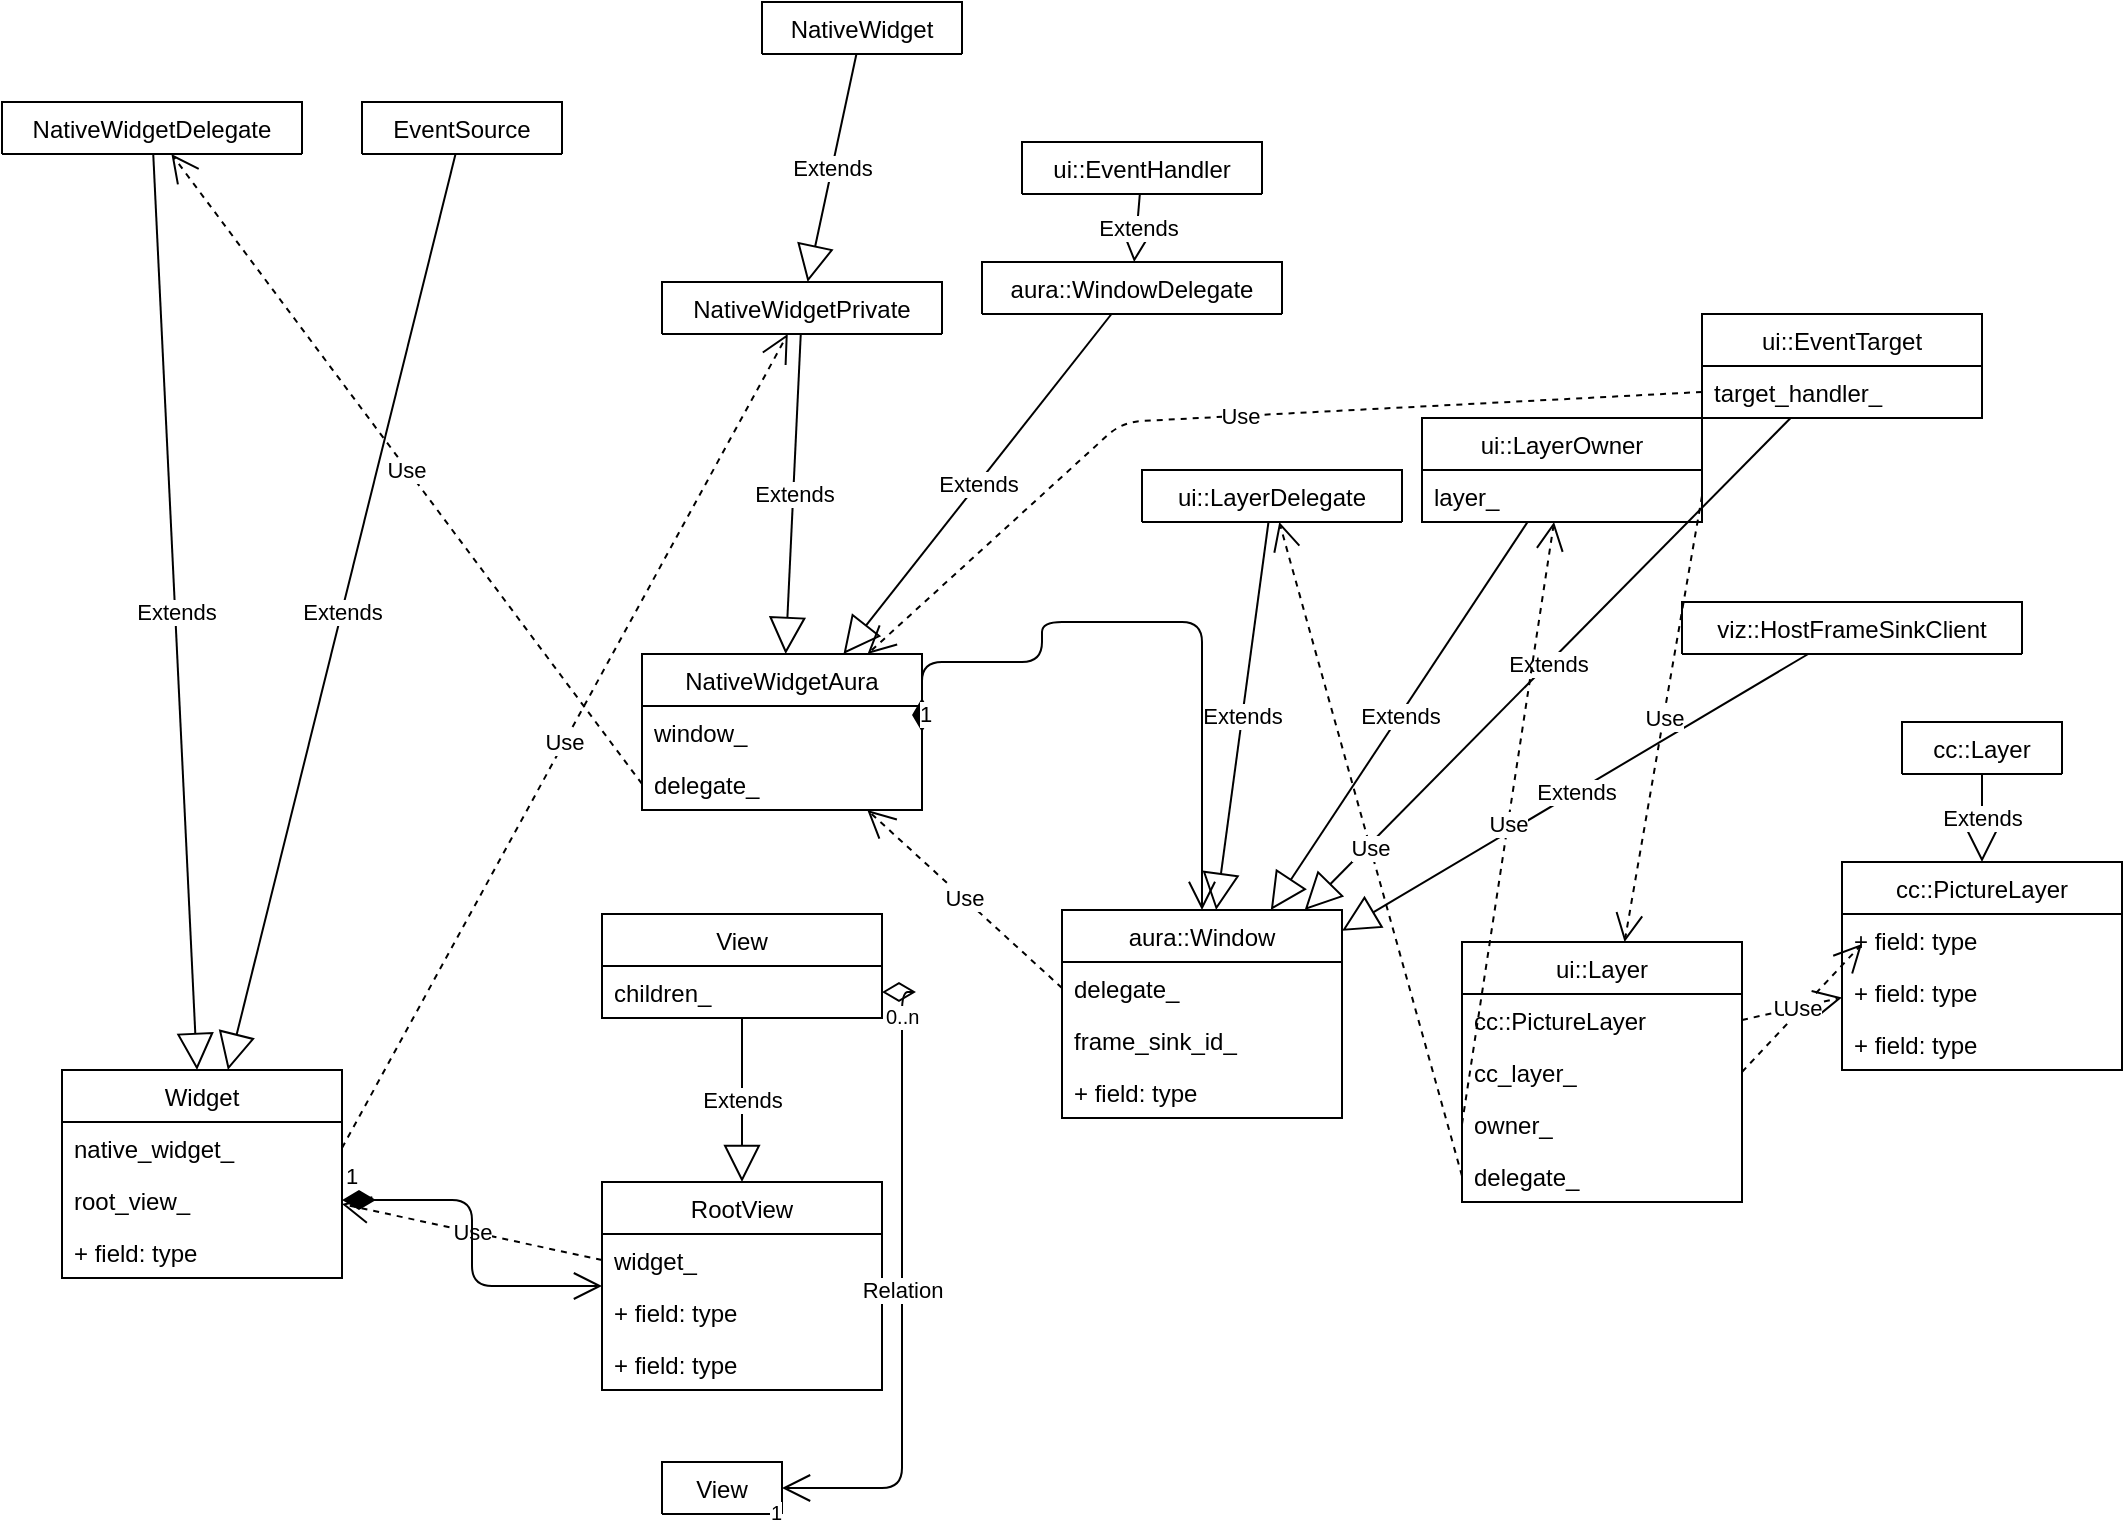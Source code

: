 <mxfile version="12.4.2" type="device" pages="2"><diagram id="ymnN8Yq7O-9rbG2Km31I" name="Page-1"><mxGraphModel dx="1326" dy="936" grid="1" gridSize="10" guides="1" tooltips="1" connect="1" arrows="1" fold="1" page="1" pageScale="1" pageWidth="850" pageHeight="1100" math="0" shadow="0"><root><mxCell id="0"/><mxCell id="1" parent="0"/><object label="Widget" memo="////////////////////////////////////////////////////////////////////////////// Widget class Encapsulates the platform-specific rendering, event receiving and widget management aspects of the UI framework. Owns a RootView and thus a View hierarchy. Can contain child Widgets. Widget is a platform-independent type that communicates with a platform or context specific NativeWidget implementation. A special note on ownership: Depending on the value of the InitParams' ownership field, the Widget either owns or is owned by its NativeWidget: ownership = NATIVE_WIDGET_OWNS_WIDGET (default) The Widget instance is owned by its NativeWidget. When the NativeWidget is destroyed (in response to a native destruction message), it deletes the Widget from its destructor. ownership = WIDGET_OWNS_NATIVE_WIDGET (non-default) The Widget instance owns its NativeWidget. This state implies someone else wants to control the lifetime of this object. When they destroy the Widget it is responsible for destroying the NativeWidget (from its destructor). This is often used to place a Widget in a std::unique_ptr&lt;&gt; or on the stack in a test." id="njMOn9VJ8K-O8aOV15MC-1"><mxCell style="swimlane;fontStyle=0;childLayout=stackLayout;horizontal=1;startSize=26;fillColor=none;horizontalStack=0;resizeParent=1;resizeParentMax=0;resizeLast=0;collapsible=1;marginBottom=0;" vertex="1" parent="1"><mxGeometry x="50" y="554" width="140" height="104" as="geometry"/></mxCell></object><mxCell id="njMOn9VJ8K-O8aOV15MC-2" value="native_widget_" style="text;strokeColor=none;fillColor=none;align=left;verticalAlign=top;spacingLeft=4;spacingRight=4;overflow=hidden;rotatable=0;points=[[0,0.5],[1,0.5]];portConstraint=eastwest;" vertex="1" parent="njMOn9VJ8K-O8aOV15MC-1"><mxGeometry y="26" width="140" height="26" as="geometry"/></mxCell><object label="root_view_" memo="The root of the View hierarchy attached to this window. WARNING: see warning in tooltip_manager_ for ordering dependencies with this and tooltip_manager_." id="njMOn9VJ8K-O8aOV15MC-3"><mxCell style="text;strokeColor=none;fillColor=none;align=left;verticalAlign=top;spacingLeft=4;spacingRight=4;overflow=hidden;rotatable=0;points=[[0,0.5],[1,0.5]];portConstraint=eastwest;" vertex="1" parent="njMOn9VJ8K-O8aOV15MC-1"><mxGeometry y="52" width="140" height="26" as="geometry"/></mxCell></object><mxCell id="njMOn9VJ8K-O8aOV15MC-4" value="+ field: type" style="text;strokeColor=none;fillColor=none;align=left;verticalAlign=top;spacingLeft=4;spacingRight=4;overflow=hidden;rotatable=0;points=[[0,0.5],[1,0.5]];portConstraint=eastwest;" vertex="1" parent="njMOn9VJ8K-O8aOV15MC-1"><mxGeometry y="78" width="140" height="26" as="geometry"/></mxCell><mxCell id="njMOn9VJ8K-O8aOV15MC-5" value="NativeWidgetDelegate" style="swimlane;fontStyle=0;childLayout=stackLayout;horizontal=1;startSize=26;fillColor=none;horizontalStack=0;resizeParent=1;resizeParentMax=0;resizeLast=0;collapsible=1;marginBottom=0;" vertex="1" collapsed="1" parent="1"><mxGeometry x="20" y="70" width="150" height="26" as="geometry"><mxRectangle x="60" y="390" width="140" height="104" as="alternateBounds"/></mxGeometry></mxCell><mxCell id="njMOn9VJ8K-O8aOV15MC-6" value="+ field: type" style="text;strokeColor=none;fillColor=none;align=left;verticalAlign=top;spacingLeft=4;spacingRight=4;overflow=hidden;rotatable=0;points=[[0,0.5],[1,0.5]];portConstraint=eastwest;" vertex="1" parent="njMOn9VJ8K-O8aOV15MC-5"><mxGeometry y="26" width="150" height="26" as="geometry"/></mxCell><mxCell id="njMOn9VJ8K-O8aOV15MC-7" value="+ field: type" style="text;strokeColor=none;fillColor=none;align=left;verticalAlign=top;spacingLeft=4;spacingRight=4;overflow=hidden;rotatable=0;points=[[0,0.5],[1,0.5]];portConstraint=eastwest;" vertex="1" parent="njMOn9VJ8K-O8aOV15MC-5"><mxGeometry y="52" width="150" height="26" as="geometry"/></mxCell><mxCell id="njMOn9VJ8K-O8aOV15MC-8" value="+ field: type" style="text;strokeColor=none;fillColor=none;align=left;verticalAlign=top;spacingLeft=4;spacingRight=4;overflow=hidden;rotatable=0;points=[[0,0.5],[1,0.5]];portConstraint=eastwest;" vertex="1" parent="njMOn9VJ8K-O8aOV15MC-5"><mxGeometry y="78" width="150" height="26" as="geometry"/></mxCell><mxCell id="njMOn9VJ8K-O8aOV15MC-9" value="Extends" style="endArrow=block;endSize=16;endFill=0;html=1;" edge="1" parent="1" source="njMOn9VJ8K-O8aOV15MC-5" target="njMOn9VJ8K-O8aOV15MC-1"><mxGeometry width="160" relative="1" as="geometry"><mxPoint x="20" y="390" as="sourcePoint"/><mxPoint x="180" y="390" as="targetPoint"/></mxGeometry></mxCell><mxCell id="njMOn9VJ8K-O8aOV15MC-10" value="EventSource" style="swimlane;fontStyle=0;childLayout=stackLayout;horizontal=1;startSize=26;fillColor=none;horizontalStack=0;resizeParent=1;resizeParentMax=0;resizeLast=0;collapsible=1;marginBottom=0;" vertex="1" collapsed="1" parent="1"><mxGeometry x="200" y="70" width="100" height="26" as="geometry"><mxRectangle x="20" y="390" width="140" height="104" as="alternateBounds"/></mxGeometry></mxCell><mxCell id="njMOn9VJ8K-O8aOV15MC-11" value="+ field: type" style="text;strokeColor=none;fillColor=none;align=left;verticalAlign=top;spacingLeft=4;spacingRight=4;overflow=hidden;rotatable=0;points=[[0,0.5],[1,0.5]];portConstraint=eastwest;" vertex="1" parent="njMOn9VJ8K-O8aOV15MC-10"><mxGeometry y="26" width="100" height="26" as="geometry"/></mxCell><mxCell id="njMOn9VJ8K-O8aOV15MC-12" value="+ field: type" style="text;strokeColor=none;fillColor=none;align=left;verticalAlign=top;spacingLeft=4;spacingRight=4;overflow=hidden;rotatable=0;points=[[0,0.5],[1,0.5]];portConstraint=eastwest;" vertex="1" parent="njMOn9VJ8K-O8aOV15MC-10"><mxGeometry y="52" width="100" height="26" as="geometry"/></mxCell><mxCell id="njMOn9VJ8K-O8aOV15MC-13" value="+ field: type" style="text;strokeColor=none;fillColor=none;align=left;verticalAlign=top;spacingLeft=4;spacingRight=4;overflow=hidden;rotatable=0;points=[[0,0.5],[1,0.5]];portConstraint=eastwest;" vertex="1" parent="njMOn9VJ8K-O8aOV15MC-10"><mxGeometry y="78" width="100" height="26" as="geometry"/></mxCell><mxCell id="njMOn9VJ8K-O8aOV15MC-14" value="Extends" style="endArrow=block;endSize=16;endFill=0;html=1;" edge="1" parent="1" source="njMOn9VJ8K-O8aOV15MC-10" target="njMOn9VJ8K-O8aOV15MC-1"><mxGeometry width="160" relative="1" as="geometry"><mxPoint x="106.987" y="106" as="sourcePoint"/><mxPoint x="132.052" y="270" as="targetPoint"/></mxGeometry></mxCell><mxCell id="njMOn9VJ8K-O8aOV15MC-15" value="NativeWidgetAura" style="swimlane;fontStyle=0;childLayout=stackLayout;horizontal=1;startSize=26;fillColor=none;horizontalStack=0;resizeParent=1;resizeParentMax=0;resizeLast=0;collapsible=1;marginBottom=0;" vertex="1" parent="1"><mxGeometry x="340" y="346" width="140" height="78" as="geometry"/></mxCell><object label="window_" memo="WARNING: set to NULL when destroyed. As the Widget is not necessarily destroyed along with |window_| all usage of |window_| should first verify non-NULL." id="njMOn9VJ8K-O8aOV15MC-16"><mxCell style="text;strokeColor=none;fillColor=none;align=left;verticalAlign=top;spacingLeft=4;spacingRight=4;overflow=hidden;rotatable=0;points=[[0,0.5],[1,0.5]];portConstraint=eastwest;" vertex="1" parent="njMOn9VJ8K-O8aOV15MC-15"><mxGeometry y="26" width="140" height="26" as="geometry"/></mxCell></object><object label="delegate_" memo="WARNING: set to NULL when destroyed. As the Widget is not necessarily destroyed along with |window_| all usage of |window_| should first verify non-NULL." id="njMOn9VJ8K-O8aOV15MC-102"><mxCell style="text;strokeColor=none;fillColor=none;align=left;verticalAlign=top;spacingLeft=4;spacingRight=4;overflow=hidden;rotatable=0;points=[[0,0.5],[1,0.5]];portConstraint=eastwest;" vertex="1" parent="njMOn9VJ8K-O8aOV15MC-15"><mxGeometry y="52" width="140" height="26" as="geometry"/></mxCell></object><object label="NativeWidgetPrivate" memo="NativeWidgetPrivate interface A NativeWidget subclass internal to views that provides Widget a conduit for communication with a backend-specific native widget implementation. Many of the methods here are pass-thrus for Widget, and as such there is no documentation for them here. In that case, see methods of the same name in widget.h. IMPORTANT: This type is intended for use only by the views system and for NativeWidget implementations. This file should not be included in code that does not fall into one of these use cases. " id="njMOn9VJ8K-O8aOV15MC-19"><mxCell style="swimlane;fontStyle=0;childLayout=stackLayout;horizontal=1;startSize=26;fillColor=none;horizontalStack=0;resizeParent=1;resizeParentMax=0;resizeLast=0;collapsible=1;marginBottom=0;" vertex="1" collapsed="1" parent="1"><mxGeometry x="350" y="160" width="140" height="26" as="geometry"><mxRectangle x="340" y="150" width="140" height="104" as="alternateBounds"/></mxGeometry></mxCell></object><mxCell id="njMOn9VJ8K-O8aOV15MC-20" value="+ field: type" style="text;strokeColor=none;fillColor=none;align=left;verticalAlign=top;spacingLeft=4;spacingRight=4;overflow=hidden;rotatable=0;points=[[0,0.5],[1,0.5]];portConstraint=eastwest;" vertex="1" parent="njMOn9VJ8K-O8aOV15MC-19"><mxGeometry y="26" width="140" height="26" as="geometry"/></mxCell><mxCell id="njMOn9VJ8K-O8aOV15MC-21" value="+ field: type" style="text;strokeColor=none;fillColor=none;align=left;verticalAlign=top;spacingLeft=4;spacingRight=4;overflow=hidden;rotatable=0;points=[[0,0.5],[1,0.5]];portConstraint=eastwest;" vertex="1" parent="njMOn9VJ8K-O8aOV15MC-19"><mxGeometry y="52" width="140" height="26" as="geometry"/></mxCell><mxCell id="njMOn9VJ8K-O8aOV15MC-22" value="+ field: type" style="text;strokeColor=none;fillColor=none;align=left;verticalAlign=top;spacingLeft=4;spacingRight=4;overflow=hidden;rotatable=0;points=[[0,0.5],[1,0.5]];portConstraint=eastwest;" vertex="1" parent="njMOn9VJ8K-O8aOV15MC-19"><mxGeometry y="78" width="140" height="26" as="geometry"/></mxCell><mxCell id="njMOn9VJ8K-O8aOV15MC-23" value="Extends" style="endArrow=block;endSize=16;endFill=0;html=1;" edge="1" parent="1" source="njMOn9VJ8K-O8aOV15MC-19" target="njMOn9VJ8K-O8aOV15MC-15"><mxGeometry width="160" relative="1" as="geometry"><mxPoint x="253.188" y="106" as="sourcePoint"/><mxPoint x="167.249" y="270" as="targetPoint"/></mxGeometry></mxCell><object label="NativeWidget" memo="NativeWidget interface An interface that serves as the public API base for the internal::NativeWidget interface that Widget uses to communicate with a backend-specific native widget implementation. This is the only component of this interface that is publicly visible, and exists solely for exposure via Widget's native_widget() accessor, which code occasionally static_casts to a known implementation in platform-specific code." id="njMOn9VJ8K-O8aOV15MC-24"><mxCell style="swimlane;fontStyle=0;childLayout=stackLayout;horizontal=1;startSize=26;fillColor=none;horizontalStack=0;resizeParent=1;resizeParentMax=0;resizeLast=0;collapsible=1;marginBottom=0;" vertex="1" collapsed="1" parent="1"><mxGeometry x="400" y="20" width="100" height="26" as="geometry"><mxRectangle x="400" y="20" width="140" height="104" as="alternateBounds"/></mxGeometry></mxCell></object><mxCell id="njMOn9VJ8K-O8aOV15MC-25" value="+ field: type" style="text;strokeColor=none;fillColor=none;align=left;verticalAlign=top;spacingLeft=4;spacingRight=4;overflow=hidden;rotatable=0;points=[[0,0.5],[1,0.5]];portConstraint=eastwest;" vertex="1" parent="njMOn9VJ8K-O8aOV15MC-24"><mxGeometry y="26" width="100" height="26" as="geometry"/></mxCell><mxCell id="njMOn9VJ8K-O8aOV15MC-26" value="+ field: type" style="text;strokeColor=none;fillColor=none;align=left;verticalAlign=top;spacingLeft=4;spacingRight=4;overflow=hidden;rotatable=0;points=[[0,0.5],[1,0.5]];portConstraint=eastwest;" vertex="1" parent="njMOn9VJ8K-O8aOV15MC-24"><mxGeometry y="52" width="100" height="26" as="geometry"/></mxCell><mxCell id="njMOn9VJ8K-O8aOV15MC-27" value="+ field: type" style="text;strokeColor=none;fillColor=none;align=left;verticalAlign=top;spacingLeft=4;spacingRight=4;overflow=hidden;rotatable=0;points=[[0,0.5],[1,0.5]];portConstraint=eastwest;" vertex="1" parent="njMOn9VJ8K-O8aOV15MC-24"><mxGeometry y="78" width="100" height="26" as="geometry"/></mxCell><mxCell id="njMOn9VJ8K-O8aOV15MC-28" value="Extends" style="endArrow=block;endSize=16;endFill=0;html=1;" edge="1" parent="1" source="njMOn9VJ8K-O8aOV15MC-24" target="njMOn9VJ8K-O8aOV15MC-19"><mxGeometry width="160" relative="1" as="geometry"><mxPoint x="253.188" y="106" as="sourcePoint"/><mxPoint x="167.249" y="270" as="targetPoint"/></mxGeometry></mxCell><object label="aura::WindowDelegate" memo="Delegate interface for aura::Window" id="njMOn9VJ8K-O8aOV15MC-29"><mxCell style="swimlane;fontStyle=0;childLayout=stackLayout;horizontal=1;startSize=26;fillColor=none;horizontalStack=0;resizeParent=1;resizeParentMax=0;resizeLast=0;collapsible=1;marginBottom=0;" vertex="1" collapsed="1" parent="1"><mxGeometry x="510" y="150" width="150" height="26" as="geometry"><mxRectangle x="510" y="150" width="140" height="104" as="alternateBounds"/></mxGeometry></mxCell></object><mxCell id="njMOn9VJ8K-O8aOV15MC-30" value="+ field: type" style="text;strokeColor=none;fillColor=none;align=left;verticalAlign=top;spacingLeft=4;spacingRight=4;overflow=hidden;rotatable=0;points=[[0,0.5],[1,0.5]];portConstraint=eastwest;" vertex="1" parent="njMOn9VJ8K-O8aOV15MC-29"><mxGeometry y="26" width="150" height="26" as="geometry"/></mxCell><mxCell id="njMOn9VJ8K-O8aOV15MC-31" value="+ field: type" style="text;strokeColor=none;fillColor=none;align=left;verticalAlign=top;spacingLeft=4;spacingRight=4;overflow=hidden;rotatable=0;points=[[0,0.5],[1,0.5]];portConstraint=eastwest;" vertex="1" parent="njMOn9VJ8K-O8aOV15MC-29"><mxGeometry y="52" width="150" height="26" as="geometry"/></mxCell><mxCell id="njMOn9VJ8K-O8aOV15MC-32" value="+ field: type" style="text;strokeColor=none;fillColor=none;align=left;verticalAlign=top;spacingLeft=4;spacingRight=4;overflow=hidden;rotatable=0;points=[[0,0.5],[1,0.5]];portConstraint=eastwest;" vertex="1" parent="njMOn9VJ8K-O8aOV15MC-29"><mxGeometry y="78" width="150" height="26" as="geometry"/></mxCell><object label="ui::EventHandler" memo="// Dispatches events to appropriate targets.  The default implementations of&#10;// all of the specific handlers (e.g. OnKeyEvent, OnMouseEvent) do nothing." id="njMOn9VJ8K-O8aOV15MC-33"><mxCell style="swimlane;fontStyle=0;childLayout=stackLayout;horizontal=1;startSize=26;fillColor=none;horizontalStack=0;resizeParent=1;resizeParentMax=0;resizeLast=0;collapsible=1;marginBottom=0;" vertex="1" collapsed="1" parent="1"><mxGeometry x="530" y="90" width="120" height="26" as="geometry"><mxRectangle x="20" y="420" width="140" height="104" as="alternateBounds"/></mxGeometry></mxCell></object><mxCell id="njMOn9VJ8K-O8aOV15MC-34" value="+ field: type" style="text;strokeColor=none;fillColor=none;align=left;verticalAlign=top;spacingLeft=4;spacingRight=4;overflow=hidden;rotatable=0;points=[[0,0.5],[1,0.5]];portConstraint=eastwest;" vertex="1" parent="njMOn9VJ8K-O8aOV15MC-33"><mxGeometry y="26" width="120" height="26" as="geometry"/></mxCell><mxCell id="njMOn9VJ8K-O8aOV15MC-35" value="+ field: type" style="text;strokeColor=none;fillColor=none;align=left;verticalAlign=top;spacingLeft=4;spacingRight=4;overflow=hidden;rotatable=0;points=[[0,0.5],[1,0.5]];portConstraint=eastwest;" vertex="1" parent="njMOn9VJ8K-O8aOV15MC-33"><mxGeometry y="52" width="120" height="26" as="geometry"/></mxCell><mxCell id="njMOn9VJ8K-O8aOV15MC-36" value="+ field: type" style="text;strokeColor=none;fillColor=none;align=left;verticalAlign=top;spacingLeft=4;spacingRight=4;overflow=hidden;rotatable=0;points=[[0,0.5],[1,0.5]];portConstraint=eastwest;" vertex="1" parent="njMOn9VJ8K-O8aOV15MC-33"><mxGeometry y="78" width="120" height="26" as="geometry"/></mxCell><mxCell id="njMOn9VJ8K-O8aOV15MC-37" value="Extends" style="endArrow=block;endSize=16;endFill=0;html=1;" edge="1" parent="1" source="njMOn9VJ8K-O8aOV15MC-33" target="njMOn9VJ8K-O8aOV15MC-29"><mxGeometry width="160" relative="1" as="geometry"><mxPoint x="456.923" y="56" as="sourcePoint"/><mxPoint x="432.308" y="160" as="targetPoint"/></mxGeometry></mxCell><mxCell id="njMOn9VJ8K-O8aOV15MC-38" value="Extends" style="endArrow=block;endSize=16;endFill=0;html=1;" edge="1" parent="1" source="njMOn9VJ8K-O8aOV15MC-29" target="njMOn9VJ8K-O8aOV15MC-15"><mxGeometry width="160" relative="1" as="geometry"><mxPoint x="466.923" y="66" as="sourcePoint"/><mxPoint x="442.308" y="170" as="targetPoint"/></mxGeometry></mxCell><object label="aura::Window" memo="&#10;Aura window implementation. Interesting events are sent to the WindowDelegate." id="njMOn9VJ8K-O8aOV15MC-39"><mxCell style="swimlane;fontStyle=0;childLayout=stackLayout;horizontal=1;startSize=26;fillColor=none;horizontalStack=0;resizeParent=1;resizeParentMax=0;resizeLast=0;collapsible=1;marginBottom=0;" vertex="1" parent="1"><mxGeometry x="550" y="474" width="140" height="104" as="geometry"/></mxCell></object><mxCell id="njMOn9VJ8K-O8aOV15MC-40" value="delegate_" style="text;strokeColor=none;fillColor=none;align=left;verticalAlign=top;spacingLeft=4;spacingRight=4;overflow=hidden;rotatable=0;points=[[0,0.5],[1,0.5]];portConstraint=eastwest;" vertex="1" parent="njMOn9VJ8K-O8aOV15MC-39"><mxGeometry y="26" width="140" height="26" as="geometry"/></mxCell><object label="frame_sink_id_" memo="The FrameSinkId associated with this window. If this window is embedding another client, then this should be set to the FrameSinkId of that client, and |embeds_external_client_| is turned on. However, a window can still have a valid FrameSinkId without embedding another client, to facilitate hit-testing." id="njMOn9VJ8K-O8aOV15MC-41"><mxCell style="text;strokeColor=none;fillColor=none;align=left;verticalAlign=top;spacingLeft=4;spacingRight=4;overflow=hidden;rotatable=0;points=[[0,0.5],[1,0.5]];portConstraint=eastwest;" vertex="1" parent="njMOn9VJ8K-O8aOV15MC-39"><mxGeometry y="52" width="140" height="26" as="geometry"/></mxCell></object><mxCell id="njMOn9VJ8K-O8aOV15MC-42" value="+ field: type" style="text;strokeColor=none;fillColor=none;align=left;verticalAlign=top;spacingLeft=4;spacingRight=4;overflow=hidden;rotatable=0;points=[[0,0.5],[1,0.5]];portConstraint=eastwest;" vertex="1" parent="njMOn9VJ8K-O8aOV15MC-39"><mxGeometry y="78" width="140" height="26" as="geometry"/></mxCell><object label="ui::LayerDelegate" memo=" A delegate interface implemented by an object that renders to a Layer." id="njMOn9VJ8K-O8aOV15MC-43"><mxCell style="swimlane;fontStyle=0;childLayout=stackLayout;horizontal=1;startSize=26;fillColor=none;horizontalStack=0;resizeParent=1;resizeParentMax=0;resizeLast=0;collapsible=1;marginBottom=0;" vertex="1" collapsed="1" parent="1"><mxGeometry x="590" y="254" width="130" height="26" as="geometry"><mxRectangle x="20" y="450" width="140" height="104" as="alternateBounds"/></mxGeometry></mxCell></object><mxCell id="njMOn9VJ8K-O8aOV15MC-44" value="+ field: type" style="text;strokeColor=none;fillColor=none;align=left;verticalAlign=top;spacingLeft=4;spacingRight=4;overflow=hidden;rotatable=0;points=[[0,0.5],[1,0.5]];portConstraint=eastwest;" vertex="1" parent="njMOn9VJ8K-O8aOV15MC-43"><mxGeometry y="26" width="130" height="26" as="geometry"/></mxCell><mxCell id="njMOn9VJ8K-O8aOV15MC-45" value="+ field: type" style="text;strokeColor=none;fillColor=none;align=left;verticalAlign=top;spacingLeft=4;spacingRight=4;overflow=hidden;rotatable=0;points=[[0,0.5],[1,0.5]];portConstraint=eastwest;" vertex="1" parent="njMOn9VJ8K-O8aOV15MC-43"><mxGeometry y="52" width="130" height="26" as="geometry"/></mxCell><mxCell id="njMOn9VJ8K-O8aOV15MC-46" value="+ field: type" style="text;strokeColor=none;fillColor=none;align=left;verticalAlign=top;spacingLeft=4;spacingRight=4;overflow=hidden;rotatable=0;points=[[0,0.5],[1,0.5]];portConstraint=eastwest;" vertex="1" parent="njMOn9VJ8K-O8aOV15MC-43"><mxGeometry y="78" width="130" height="26" as="geometry"/></mxCell><mxCell id="njMOn9VJ8K-O8aOV15MC-47" value="Extends" style="endArrow=block;endSize=16;endFill=0;html=1;" edge="1" parent="1" source="njMOn9VJ8K-O8aOV15MC-43" target="njMOn9VJ8K-O8aOV15MC-39"><mxGeometry width="160" relative="1" as="geometry"><mxPoint x="584.115" y="186" as="sourcePoint"/><mxPoint x="463.541" y="330" as="targetPoint"/></mxGeometry></mxCell><mxCell id="njMOn9VJ8K-O8aOV15MC-48" value="ui::LayerOwner" style="swimlane;fontStyle=0;childLayout=stackLayout;horizontal=1;startSize=26;fillColor=none;horizontalStack=0;resizeParent=1;resizeParentMax=0;resizeLast=0;collapsible=1;marginBottom=0;" vertex="1" parent="1"><mxGeometry x="730" y="228" width="140" height="52" as="geometry"><mxRectangle x="740" y="254" width="110" height="26" as="alternateBounds"/></mxGeometry></mxCell><mxCell id="njMOn9VJ8K-O8aOV15MC-49" value="layer_" style="text;strokeColor=none;fillColor=none;align=left;verticalAlign=top;spacingLeft=4;spacingRight=4;overflow=hidden;rotatable=0;points=[[0,0.5],[1,0.5]];portConstraint=eastwest;" vertex="1" parent="njMOn9VJ8K-O8aOV15MC-48"><mxGeometry y="26" width="140" height="26" as="geometry"/></mxCell><mxCell id="njMOn9VJ8K-O8aOV15MC-52" value="Extends" style="endArrow=block;endSize=16;endFill=0;html=1;" edge="1" parent="1" source="njMOn9VJ8K-O8aOV15MC-48" target="njMOn9VJ8K-O8aOV15MC-39"><mxGeometry width="160" relative="1" as="geometry"><mxPoint x="666.857" y="290" as="sourcePoint"/><mxPoint x="830" y="470" as="targetPoint"/></mxGeometry></mxCell><mxCell id="njMOn9VJ8K-O8aOV15MC-53" value="ui::EventTarget" style="swimlane;fontStyle=0;childLayout=stackLayout;horizontal=1;startSize=26;fillColor=none;horizontalStack=0;resizeParent=1;resizeParentMax=0;resizeLast=0;collapsible=1;marginBottom=0;" vertex="1" parent="1"><mxGeometry x="870" y="176" width="140" height="52" as="geometry"><mxRectangle x="860" y="254" width="110" height="26" as="alternateBounds"/></mxGeometry></mxCell><mxCell id="njMOn9VJ8K-O8aOV15MC-54" value="target_handler_" style="text;strokeColor=none;fillColor=none;align=left;verticalAlign=top;spacingLeft=4;spacingRight=4;overflow=hidden;rotatable=0;points=[[0,0.5],[1,0.5]];portConstraint=eastwest;" vertex="1" parent="njMOn9VJ8K-O8aOV15MC-53"><mxGeometry y="26" width="140" height="26" as="geometry"/></mxCell><mxCell id="njMOn9VJ8K-O8aOV15MC-57" value="Extends" style="endArrow=block;endSize=16;endFill=0;html=1;" edge="1" parent="1" source="njMOn9VJ8K-O8aOV15MC-53" target="njMOn9VJ8K-O8aOV15MC-39"><mxGeometry width="160" relative="1" as="geometry"><mxPoint x="789.524" y="290" as="sourcePoint"/><mxPoint x="741.905" y="330" as="targetPoint"/></mxGeometry></mxCell><mxCell id="njMOn9VJ8K-O8aOV15MC-58" value="viz::HostFrameSinkClient" style="swimlane;fontStyle=0;childLayout=stackLayout;horizontal=1;startSize=26;fillColor=none;horizontalStack=0;resizeParent=1;resizeParentMax=0;resizeLast=0;collapsible=1;marginBottom=0;" vertex="1" collapsed="1" parent="1"><mxGeometry x="860" y="320" width="170" height="26" as="geometry"><mxRectangle x="20" y="450" width="170" height="104" as="alternateBounds"/></mxGeometry></mxCell><mxCell id="njMOn9VJ8K-O8aOV15MC-59" value="+ field: type" style="text;strokeColor=none;fillColor=none;align=left;verticalAlign=top;spacingLeft=4;spacingRight=4;overflow=hidden;rotatable=0;points=[[0,0.5],[1,0.5]];portConstraint=eastwest;" vertex="1" parent="njMOn9VJ8K-O8aOV15MC-58"><mxGeometry y="26" width="170" height="26" as="geometry"/></mxCell><mxCell id="njMOn9VJ8K-O8aOV15MC-60" value="+ field: type" style="text;strokeColor=none;fillColor=none;align=left;verticalAlign=top;spacingLeft=4;spacingRight=4;overflow=hidden;rotatable=0;points=[[0,0.5],[1,0.5]];portConstraint=eastwest;" vertex="1" parent="njMOn9VJ8K-O8aOV15MC-58"><mxGeometry y="52" width="170" height="26" as="geometry"/></mxCell><mxCell id="njMOn9VJ8K-O8aOV15MC-61" value="+ field: type" style="text;strokeColor=none;fillColor=none;align=left;verticalAlign=top;spacingLeft=4;spacingRight=4;overflow=hidden;rotatable=0;points=[[0,0.5],[1,0.5]];portConstraint=eastwest;" vertex="1" parent="njMOn9VJ8K-O8aOV15MC-58"><mxGeometry y="78" width="170" height="26" as="geometry"/></mxCell><mxCell id="njMOn9VJ8K-O8aOV15MC-62" value="Extends" style="endArrow=block;endSize=16;endFill=0;html=1;" edge="1" parent="1" source="njMOn9VJ8K-O8aOV15MC-58" target="njMOn9VJ8K-O8aOV15MC-39"><mxGeometry width="160" relative="1" as="geometry"><mxPoint x="894.667" y="290" as="sourcePoint"/><mxPoint x="750" y="352" as="targetPoint"/></mxGeometry></mxCell><mxCell id="njMOn9VJ8K-O8aOV15MC-63" value="Use" style="endArrow=open;endSize=12;dashed=1;html=1;exitX=0;exitY=0.5;exitDx=0;exitDy=0;" edge="1" parent="1" source="njMOn9VJ8K-O8aOV15MC-54" target="njMOn9VJ8K-O8aOV15MC-15"><mxGeometry width="160" relative="1" as="geometry"><mxPoint x="20" y="450" as="sourcePoint"/><mxPoint x="180" y="450" as="targetPoint"/><Array as="points"><mxPoint x="580" y="230"/></Array></mxGeometry></mxCell><mxCell id="njMOn9VJ8K-O8aOV15MC-64" value="Use" style="endArrow=open;endSize=12;dashed=1;html=1;exitX=0;exitY=0.5;exitDx=0;exitDy=0;" edge="1" parent="1" source="njMOn9VJ8K-O8aOV15MC-40" target="njMOn9VJ8K-O8aOV15MC-15"><mxGeometry width="160" relative="1" as="geometry"><mxPoint x="880" y="225" as="sourcePoint"/><mxPoint x="482.254" y="330" as="targetPoint"/></mxGeometry></mxCell><mxCell id="njMOn9VJ8K-O8aOV15MC-65" value="1" style="endArrow=open;html=1;endSize=12;startArrow=diamondThin;startSize=14;startFill=1;edgeStyle=orthogonalEdgeStyle;align=left;verticalAlign=bottom;exitX=1;exitY=0.5;exitDx=0;exitDy=0;" edge="1" parent="1" source="njMOn9VJ8K-O8aOV15MC-16" target="njMOn9VJ8K-O8aOV15MC-39"><mxGeometry x="-1" y="3" relative="1" as="geometry"><mxPoint x="20" y="450" as="sourcePoint"/><mxPoint x="560" y="330" as="targetPoint"/><Array as="points"><mxPoint x="480" y="350"/><mxPoint x="540" y="350"/><mxPoint x="540" y="330"/></Array></mxGeometry></mxCell><mxCell id="njMOn9VJ8K-O8aOV15MC-66" value="Use" style="endArrow=open;endSize=12;dashed=1;html=1;exitX=1;exitY=0.5;exitDx=0;exitDy=0;" edge="1" parent="1" source="njMOn9VJ8K-O8aOV15MC-2" target="njMOn9VJ8K-O8aOV15MC-19"><mxGeometry width="160" relative="1" as="geometry"><mxPoint x="610" y="369" as="sourcePoint"/><mxPoint x="450" y="391.957" as="targetPoint"/></mxGeometry></mxCell><mxCell id="njMOn9VJ8K-O8aOV15MC-67" value="RootView" style="swimlane;fontStyle=0;childLayout=stackLayout;horizontal=1;startSize=26;fillColor=none;horizontalStack=0;resizeParent=1;resizeParentMax=0;resizeLast=0;collapsible=1;marginBottom=0;" vertex="1" parent="1"><mxGeometry x="320" y="610" width="140" height="104" as="geometry"/></mxCell><object label="widget_" memo="The host Widget" id="njMOn9VJ8K-O8aOV15MC-68"><mxCell style="text;strokeColor=none;fillColor=none;align=left;verticalAlign=top;spacingLeft=4;spacingRight=4;overflow=hidden;rotatable=0;points=[[0,0.5],[1,0.5]];portConstraint=eastwest;" vertex="1" parent="njMOn9VJ8K-O8aOV15MC-67"><mxGeometry y="26" width="140" height="26" as="geometry"/></mxCell></object><mxCell id="njMOn9VJ8K-O8aOV15MC-69" value="+ field: type" style="text;strokeColor=none;fillColor=none;align=left;verticalAlign=top;spacingLeft=4;spacingRight=4;overflow=hidden;rotatable=0;points=[[0,0.5],[1,0.5]];portConstraint=eastwest;" vertex="1" parent="njMOn9VJ8K-O8aOV15MC-67"><mxGeometry y="52" width="140" height="26" as="geometry"/></mxCell><mxCell id="njMOn9VJ8K-O8aOV15MC-70" value="+ field: type" style="text;strokeColor=none;fillColor=none;align=left;verticalAlign=top;spacingLeft=4;spacingRight=4;overflow=hidden;rotatable=0;points=[[0,0.5],[1,0.5]];portConstraint=eastwest;" vertex="1" parent="njMOn9VJ8K-O8aOV15MC-67"><mxGeometry y="78" width="140" height="26" as="geometry"/></mxCell><mxCell id="njMOn9VJ8K-O8aOV15MC-71" value="View" style="swimlane;fontStyle=0;childLayout=stackLayout;horizontal=1;startSize=26;fillColor=none;horizontalStack=0;resizeParent=1;resizeParentMax=0;resizeLast=0;collapsible=1;marginBottom=0;" vertex="1" parent="1"><mxGeometry x="320" y="476" width="140" height="52" as="geometry"><mxRectangle x="360" y="480" width="60" height="26" as="alternateBounds"/></mxGeometry></mxCell><mxCell id="njMOn9VJ8K-O8aOV15MC-72" value="children_" style="text;strokeColor=none;fillColor=none;align=left;verticalAlign=top;spacingLeft=4;spacingRight=4;overflow=hidden;rotatable=0;points=[[0,0.5],[1,0.5]];portConstraint=eastwest;" vertex="1" parent="njMOn9VJ8K-O8aOV15MC-71"><mxGeometry y="26" width="140" height="26" as="geometry"/></mxCell><mxCell id="njMOn9VJ8K-O8aOV15MC-80" value="Extends" style="endArrow=block;endSize=16;endFill=0;html=1;" edge="1" parent="1" source="njMOn9VJ8K-O8aOV15MC-71" target="njMOn9VJ8K-O8aOV15MC-67"><mxGeometry width="160" relative="1" as="geometry"><mxPoint x="429.347" y="196" as="sourcePoint"/><mxPoint x="421.307" y="356" as="targetPoint"/></mxGeometry></mxCell><mxCell id="njMOn9VJ8K-O8aOV15MC-81" value="Use" style="endArrow=open;endSize=12;dashed=1;html=1;exitX=0;exitY=0.5;exitDx=0;exitDy=0;" edge="1" parent="1" source="njMOn9VJ8K-O8aOV15MC-68" target="njMOn9VJ8K-O8aOV15MC-1"><mxGeometry width="160" relative="1" as="geometry"><mxPoint x="210" y="419" as="sourcePoint"/><mxPoint x="417.881" y="196" as="targetPoint"/></mxGeometry></mxCell><mxCell id="njMOn9VJ8K-O8aOV15MC-82" value="1" style="endArrow=open;html=1;endSize=12;startArrow=diamondThin;startSize=14;startFill=1;edgeStyle=orthogonalEdgeStyle;align=left;verticalAlign=bottom;exitX=1;exitY=0.5;exitDx=0;exitDy=0;" edge="1" parent="1" source="njMOn9VJ8K-O8aOV15MC-3" target="njMOn9VJ8K-O8aOV15MC-67"><mxGeometry x="-1" y="3" relative="1" as="geometry"><mxPoint x="490" y="395" as="sourcePoint"/><mxPoint x="610" y="340" as="targetPoint"/></mxGeometry></mxCell><object label="ui::Layer" memo="Layer manages a texture, transform and a set of child Layers. Any View that has enabled layers ends up creating a Layer to manage the texture. A Layer can also be created without a texture, in which case it renders nothing and is simply used as a node in a hierarchy of layers. Coordinate system used in layers is DIP (Density Independent Pixel) coordinates unless explicitly mentioned as pixel coordinates. NOTE: Unlike Views, each Layer does *not* own its child Layers. If you delete a Layer and it has children, the parent of each child Layer is set to NULL, but the children are not deleted." id="njMOn9VJ8K-O8aOV15MC-83"><mxCell style="swimlane;fontStyle=0;childLayout=stackLayout;horizontal=1;startSize=26;fillColor=none;horizontalStack=0;resizeParent=1;resizeParentMax=0;resizeLast=0;collapsible=1;marginBottom=0;" vertex="1" parent="1"><mxGeometry x="750" y="490" width="140" height="130" as="geometry"/></mxCell></object><mxCell id="njMOn9VJ8K-O8aOV15MC-84" value="cc::PictureLayer" style="text;strokeColor=none;fillColor=none;align=left;verticalAlign=top;spacingLeft=4;spacingRight=4;overflow=hidden;rotatable=0;points=[[0,0.5],[1,0.5]];portConstraint=eastwest;" vertex="1" parent="njMOn9VJ8K-O8aOV15MC-83"><mxGeometry y="26" width="140" height="26" as="geometry"/></mxCell><mxCell id="njMOn9VJ8K-O8aOV15MC-85" value="cc_layer_" style="text;strokeColor=none;fillColor=none;align=left;verticalAlign=top;spacingLeft=4;spacingRight=4;overflow=hidden;rotatable=0;points=[[0,0.5],[1,0.5]];portConstraint=eastwest;" vertex="1" parent="njMOn9VJ8K-O8aOV15MC-83"><mxGeometry y="52" width="140" height="26" as="geometry"/></mxCell><mxCell id="njMOn9VJ8K-O8aOV15MC-86" value="owner_" style="text;strokeColor=none;fillColor=none;align=left;verticalAlign=top;spacingLeft=4;spacingRight=4;overflow=hidden;rotatable=0;points=[[0,0.5],[1,0.5]];portConstraint=eastwest;" vertex="1" parent="njMOn9VJ8K-O8aOV15MC-83"><mxGeometry y="78" width="140" height="26" as="geometry"/></mxCell><mxCell id="njMOn9VJ8K-O8aOV15MC-100" value="delegate_" style="text;strokeColor=none;fillColor=none;align=left;verticalAlign=top;spacingLeft=4;spacingRight=4;overflow=hidden;rotatable=0;points=[[0,0.5],[1,0.5]];portConstraint=eastwest;" vertex="1" parent="njMOn9VJ8K-O8aOV15MC-83"><mxGeometry y="104" width="140" height="26" as="geometry"/></mxCell><mxCell id="njMOn9VJ8K-O8aOV15MC-87" value="cc::PictureLayer" style="swimlane;fontStyle=0;childLayout=stackLayout;horizontal=1;startSize=26;fillColor=none;horizontalStack=0;resizeParent=1;resizeParentMax=0;resizeLast=0;collapsible=1;marginBottom=0;" vertex="1" parent="1"><mxGeometry x="940" y="450" width="140" height="104" as="geometry"/></mxCell><mxCell id="njMOn9VJ8K-O8aOV15MC-88" value="+ field: type" style="text;strokeColor=none;fillColor=none;align=left;verticalAlign=top;spacingLeft=4;spacingRight=4;overflow=hidden;rotatable=0;points=[[0,0.5],[1,0.5]];portConstraint=eastwest;" vertex="1" parent="njMOn9VJ8K-O8aOV15MC-87"><mxGeometry y="26" width="140" height="26" as="geometry"/></mxCell><mxCell id="njMOn9VJ8K-O8aOV15MC-89" value="+ field: type" style="text;strokeColor=none;fillColor=none;align=left;verticalAlign=top;spacingLeft=4;spacingRight=4;overflow=hidden;rotatable=0;points=[[0,0.5],[1,0.5]];portConstraint=eastwest;" vertex="1" parent="njMOn9VJ8K-O8aOV15MC-87"><mxGeometry y="52" width="140" height="26" as="geometry"/></mxCell><mxCell id="njMOn9VJ8K-O8aOV15MC-90" value="+ field: type" style="text;strokeColor=none;fillColor=none;align=left;verticalAlign=top;spacingLeft=4;spacingRight=4;overflow=hidden;rotatable=0;points=[[0,0.5],[1,0.5]];portConstraint=eastwest;" vertex="1" parent="njMOn9VJ8K-O8aOV15MC-87"><mxGeometry y="78" width="140" height="26" as="geometry"/></mxCell><mxCell id="njMOn9VJ8K-O8aOV15MC-91" value="Use" style="endArrow=open;endSize=12;dashed=1;html=1;exitX=1;exitY=0.5;exitDx=0;exitDy=0;" edge="1" parent="1" source="njMOn9VJ8K-O8aOV15MC-84" target="njMOn9VJ8K-O8aOV15MC-87"><mxGeometry width="160" relative="1" as="geometry"><mxPoint x="610" y="369" as="sourcePoint"/><mxPoint x="490" y="377.211" as="targetPoint"/></mxGeometry></mxCell><object label="cc::Layer" memo="Base class for composited layers. Special layer types are derived from this class. Each layer is an independent unit in the compositor, be that for transforming or for content. If a layer has content it can be transformed efficiently without requiring the content to be recreated. Layers form a tree, with each layer having 0 or more children, and a single parent (or none at the root). Layers within the tree, other than the root layer, are kept alive by that tree relationship, with refpointer ownership from parents to children." id="njMOn9VJ8K-O8aOV15MC-92"><mxCell style="swimlane;fontStyle=0;childLayout=stackLayout;horizontal=1;startSize=26;fillColor=none;horizontalStack=0;resizeParent=1;resizeParentMax=0;resizeLast=0;collapsible=1;marginBottom=0;" vertex="1" collapsed="1" parent="1"><mxGeometry x="970" y="380" width="80" height="26" as="geometry"><mxRectangle x="20" y="740" width="140" height="104" as="alternateBounds"/></mxGeometry></mxCell></object><mxCell id="njMOn9VJ8K-O8aOV15MC-93" value="+ field: type" style="text;strokeColor=none;fillColor=none;align=left;verticalAlign=top;spacingLeft=4;spacingRight=4;overflow=hidden;rotatable=0;points=[[0,0.5],[1,0.5]];portConstraint=eastwest;" vertex="1" parent="njMOn9VJ8K-O8aOV15MC-92"><mxGeometry y="26" width="80" height="26" as="geometry"/></mxCell><mxCell id="njMOn9VJ8K-O8aOV15MC-94" value="+ field: type" style="text;strokeColor=none;fillColor=none;align=left;verticalAlign=top;spacingLeft=4;spacingRight=4;overflow=hidden;rotatable=0;points=[[0,0.5],[1,0.5]];portConstraint=eastwest;" vertex="1" parent="njMOn9VJ8K-O8aOV15MC-92"><mxGeometry y="52" width="80" height="26" as="geometry"/></mxCell><mxCell id="njMOn9VJ8K-O8aOV15MC-95" value="+ field: type" style="text;strokeColor=none;fillColor=none;align=left;verticalAlign=top;spacingLeft=4;spacingRight=4;overflow=hidden;rotatable=0;points=[[0,0.5],[1,0.5]];portConstraint=eastwest;" vertex="1" parent="njMOn9VJ8K-O8aOV15MC-92"><mxGeometry y="78" width="80" height="26" as="geometry"/></mxCell><mxCell id="njMOn9VJ8K-O8aOV15MC-96" value="Extends" style="endArrow=block;endSize=16;endFill=0;html=1;" edge="1" parent="1" source="njMOn9VJ8K-O8aOV15MC-92" target="njMOn9VJ8K-O8aOV15MC-87"><mxGeometry width="160" relative="1" as="geometry"><mxPoint x="870" y="355.055" as="sourcePoint"/><mxPoint x="750" y="372.073" as="targetPoint"/></mxGeometry></mxCell><mxCell id="njMOn9VJ8K-O8aOV15MC-97" value="Use" style="endArrow=open;endSize=12;dashed=1;html=1;exitX=1;exitY=0.5;exitDx=0;exitDy=0;" edge="1" parent="1" source="njMOn9VJ8K-O8aOV15MC-85"><mxGeometry width="160" relative="1" as="geometry"><mxPoint x="910" y="479" as="sourcePoint"/><mxPoint x="950" y="491" as="targetPoint"/></mxGeometry></mxCell><mxCell id="njMOn9VJ8K-O8aOV15MC-98" value="Use" style="endArrow=open;endSize=12;dashed=1;html=1;exitX=0;exitY=0.5;exitDx=0;exitDy=0;" edge="1" parent="1" source="njMOn9VJ8K-O8aOV15MC-86" target="njMOn9VJ8K-O8aOV15MC-48"><mxGeometry width="160" relative="1" as="geometry"><mxPoint x="910" y="479" as="sourcePoint"/><mxPoint x="950" y="491" as="targetPoint"/></mxGeometry></mxCell><mxCell id="njMOn9VJ8K-O8aOV15MC-99" value="Use" style="endArrow=open;endSize=12;dashed=1;html=1;exitX=1;exitY=0.5;exitDx=0;exitDy=0;" edge="1" parent="1" source="njMOn9VJ8K-O8aOV15MC-49" target="njMOn9VJ8K-O8aOV15MC-83"><mxGeometry width="160" relative="1" as="geometry"><mxPoint x="770" y="531" as="sourcePoint"/><mxPoint x="800" y="710" as="targetPoint"/></mxGeometry></mxCell><mxCell id="njMOn9VJ8K-O8aOV15MC-101" value="Use" style="endArrow=open;endSize=12;dashed=1;html=1;exitX=0;exitY=0.5;exitDx=0;exitDy=0;" edge="1" parent="1" source="njMOn9VJ8K-O8aOV15MC-100" target="njMOn9VJ8K-O8aOV15MC-43"><mxGeometry width="160" relative="1" as="geometry"><mxPoint x="770" y="531" as="sourcePoint"/><mxPoint x="806.105" y="290" as="targetPoint"/></mxGeometry></mxCell><mxCell id="njMOn9VJ8K-O8aOV15MC-103" value="Use" style="endArrow=open;endSize=12;dashed=1;html=1;exitX=0;exitY=0.5;exitDx=0;exitDy=0;" edge="1" parent="1" source="njMOn9VJ8K-O8aOV15MC-102" target="njMOn9VJ8K-O8aOV15MC-5"><mxGeometry width="160" relative="1" as="geometry"><mxPoint x="210" y="419" as="sourcePoint"/><mxPoint x="417.881" y="196" as="targetPoint"/></mxGeometry></mxCell><mxCell id="njMOn9VJ8K-O8aOV15MC-104" value="View" style="swimlane;fontStyle=0;childLayout=stackLayout;horizontal=1;startSize=26;fillColor=none;horizontalStack=0;resizeParent=1;resizeParentMax=0;resizeLast=0;collapsible=1;marginBottom=0;" vertex="1" collapsed="1" parent="1"><mxGeometry x="350" y="750" width="60" height="26" as="geometry"><mxRectangle x="20" y="740" width="140" height="104" as="alternateBounds"/></mxGeometry></mxCell><mxCell id="njMOn9VJ8K-O8aOV15MC-105" value="+ field: type" style="text;strokeColor=none;fillColor=none;align=left;verticalAlign=top;spacingLeft=4;spacingRight=4;overflow=hidden;rotatable=0;points=[[0,0.5],[1,0.5]];portConstraint=eastwest;" vertex="1" parent="njMOn9VJ8K-O8aOV15MC-104"><mxGeometry y="26" width="60" height="26" as="geometry"/></mxCell><mxCell id="njMOn9VJ8K-O8aOV15MC-106" value="+ field: type" style="text;strokeColor=none;fillColor=none;align=left;verticalAlign=top;spacingLeft=4;spacingRight=4;overflow=hidden;rotatable=0;points=[[0,0.5],[1,0.5]];portConstraint=eastwest;" vertex="1" parent="njMOn9VJ8K-O8aOV15MC-104"><mxGeometry y="52" width="60" height="26" as="geometry"/></mxCell><mxCell id="njMOn9VJ8K-O8aOV15MC-107" value="+ field: type" style="text;strokeColor=none;fillColor=none;align=left;verticalAlign=top;spacingLeft=4;spacingRight=4;overflow=hidden;rotatable=0;points=[[0,0.5],[1,0.5]];portConstraint=eastwest;" vertex="1" parent="njMOn9VJ8K-O8aOV15MC-104"><mxGeometry y="78" width="60" height="26" as="geometry"/></mxCell><mxCell id="njMOn9VJ8K-O8aOV15MC-110" value="Relation" style="endArrow=open;html=1;endSize=12;startArrow=diamondThin;startSize=14;startFill=0;edgeStyle=orthogonalEdgeStyle;exitX=1;exitY=0.5;exitDx=0;exitDy=0;" edge="1" parent="1" source="njMOn9VJ8K-O8aOV15MC-72" target="njMOn9VJ8K-O8aOV15MC-104"><mxGeometry relative="1" as="geometry"><mxPoint x="-10" y="890" as="sourcePoint"/><mxPoint x="150" y="890" as="targetPoint"/><Array as="points"><mxPoint x="470" y="515"/><mxPoint x="470" y="763"/></Array></mxGeometry></mxCell><mxCell id="njMOn9VJ8K-O8aOV15MC-111" value="0..n" style="resizable=0;html=1;align=left;verticalAlign=top;labelBackgroundColor=#ffffff;fontSize=10;" connectable="0" vertex="1" parent="njMOn9VJ8K-O8aOV15MC-110"><mxGeometry x="-1" relative="1" as="geometry"/></mxCell><mxCell id="njMOn9VJ8K-O8aOV15MC-112" value="1" style="resizable=0;html=1;align=right;verticalAlign=top;labelBackgroundColor=#ffffff;fontSize=10;" connectable="0" vertex="1" parent="njMOn9VJ8K-O8aOV15MC-110"><mxGeometry x="1" relative="1" as="geometry"/></mxCell></root></mxGraphModel></diagram><diagram id="-40_GfaO3NlaizfPvmpv" name="core"><mxGraphModel dx="1086" dy="897" grid="1" gridSize="10" guides="1" tooltips="1" connect="1" arrows="1" fold="1" page="1" pageScale="1" pageWidth="850" pageHeight="1100" math="0" shadow="0"><root><mxCell id="mMGW6UXTkKbbDVUGtXt1-0"/><mxCell id="mMGW6UXTkKbbDVUGtXt1-1" parent="mMGW6UXTkKbbDVUGtXt1-0"/><mxCell id="1kn-sgg7aCLzuH-F3Z3E-0" value="Dispatcher" style="swimlane;fontStyle=0;childLayout=stackLayout;horizontal=1;startSize=26;fillColor=none;horizontalStack=0;resizeParent=1;resizeParentMax=0;resizeLast=0;collapsible=1;marginBottom=0;" vertex="1" parent="mMGW6UXTkKbbDVUGtXt1-1"><mxGeometry x="280" y="120" width="140" height="104" as="geometry"/></mxCell><mxCell id="1kn-sgg7aCLzuH-F3Z3E-1" value="+ field: type" style="text;strokeColor=none;fillColor=none;align=left;verticalAlign=top;spacingLeft=4;spacingRight=4;overflow=hidden;rotatable=0;points=[[0,0.5],[1,0.5]];portConstraint=eastwest;" vertex="1" parent="1kn-sgg7aCLzuH-F3Z3E-0"><mxGeometry y="26" width="140" height="26" as="geometry"/></mxCell><mxCell id="1kn-sgg7aCLzuH-F3Z3E-2" value="+ field: type" style="text;strokeColor=none;fillColor=none;align=left;verticalAlign=top;spacingLeft=4;spacingRight=4;overflow=hidden;rotatable=0;points=[[0,0.5],[1,0.5]];portConstraint=eastwest;" vertex="1" parent="1kn-sgg7aCLzuH-F3Z3E-0"><mxGeometry y="52" width="140" height="26" as="geometry"/></mxCell><mxCell id="1kn-sgg7aCLzuH-F3Z3E-3" value="+ field: type" style="text;strokeColor=none;fillColor=none;align=left;verticalAlign=top;spacingLeft=4;spacingRight=4;overflow=hidden;rotatable=0;points=[[0,0.5],[1,0.5]];portConstraint=eastwest;" vertex="1" parent="1kn-sgg7aCLzuH-F3Z3E-0"><mxGeometry y="78" width="140" height="26" as="geometry"/></mxCell><mxCell id="1kn-sgg7aCLzuH-F3Z3E-4" value="Core" style="swimlane;fontStyle=0;childLayout=stackLayout;horizontal=1;startSize=26;fillColor=none;horizontalStack=0;resizeParent=1;resizeParentMax=0;resizeLast=0;collapsible=1;marginBottom=0;" vertex="1" parent="mMGW6UXTkKbbDVUGtXt1-1"><mxGeometry x="30" y="40" width="140" height="104" as="geometry"/></mxCell><mxCell id="1kn-sgg7aCLzuH-F3Z3E-5" value="+ handles_: type" style="text;strokeColor=none;fillColor=none;align=left;verticalAlign=top;spacingLeft=4;spacingRight=4;overflow=hidden;rotatable=0;points=[[0,0.5],[1,0.5]];portConstraint=eastwest;" vertex="1" parent="1kn-sgg7aCLzuH-F3Z3E-4"><mxGeometry y="26" width="140" height="26" as="geometry"/></mxCell><mxCell id="1kn-sgg7aCLzuH-F3Z3E-6" value="+ field: type" style="text;strokeColor=none;fillColor=none;align=left;verticalAlign=top;spacingLeft=4;spacingRight=4;overflow=hidden;rotatable=0;points=[[0,0.5],[1,0.5]];portConstraint=eastwest;" vertex="1" parent="1kn-sgg7aCLzuH-F3Z3E-4"><mxGeometry y="52" width="140" height="26" as="geometry"/></mxCell><mxCell id="1kn-sgg7aCLzuH-F3Z3E-7" value="+ field: type" style="text;strokeColor=none;fillColor=none;align=left;verticalAlign=top;spacingLeft=4;spacingRight=4;overflow=hidden;rotatable=0;points=[[0,0.5],[1,0.5]];portConstraint=eastwest;" vertex="1" parent="1kn-sgg7aCLzuH-F3Z3E-4"><mxGeometry y="78" width="140" height="26" as="geometry"/></mxCell><mxCell id="1kn-sgg7aCLzuH-F3Z3E-8" value="ports::UserMessage" style="swimlane;fontStyle=0;childLayout=stackLayout;horizontal=1;startSize=26;fillColor=none;horizontalStack=0;resizeParent=1;resizeParentMax=0;resizeLast=0;collapsible=1;marginBottom=0;" vertex="1" parent="mMGW6UXTkKbbDVUGtXt1-1"><mxGeometry x="40" y="224" width="140" height="104" as="geometry"/></mxCell><mxCell id="1kn-sgg7aCLzuH-F3Z3E-9" value="+ field: type" style="text;strokeColor=none;fillColor=none;align=left;verticalAlign=top;spacingLeft=4;spacingRight=4;overflow=hidden;rotatable=0;points=[[0,0.5],[1,0.5]];portConstraint=eastwest;" vertex="1" parent="1kn-sgg7aCLzuH-F3Z3E-8"><mxGeometry y="26" width="140" height="26" as="geometry"/></mxCell><mxCell id="1kn-sgg7aCLzuH-F3Z3E-10" value="+ field: type" style="text;strokeColor=none;fillColor=none;align=left;verticalAlign=top;spacingLeft=4;spacingRight=4;overflow=hidden;rotatable=0;points=[[0,0.5],[1,0.5]];portConstraint=eastwest;" vertex="1" parent="1kn-sgg7aCLzuH-F3Z3E-8"><mxGeometry y="52" width="140" height="26" as="geometry"/></mxCell><mxCell id="1kn-sgg7aCLzuH-F3Z3E-11" value="+ field: type" style="text;strokeColor=none;fillColor=none;align=left;verticalAlign=top;spacingLeft=4;spacingRight=4;overflow=hidden;rotatable=0;points=[[0,0.5],[1,0.5]];portConstraint=eastwest;" vertex="1" parent="1kn-sgg7aCLzuH-F3Z3E-8"><mxGeometry y="78" width="140" height="26" as="geometry"/></mxCell><mxCell id="1kn-sgg7aCLzuH-F3Z3E-12" value="UserMessageImpl" style="swimlane;fontStyle=0;childLayout=stackLayout;horizontal=1;startSize=26;fillColor=none;horizontalStack=0;resizeParent=1;resizeParentMax=0;resizeLast=0;collapsible=1;marginBottom=0;" vertex="1" parent="mMGW6UXTkKbbDVUGtXt1-1"><mxGeometry x="40" y="404" width="140" height="104" as="geometry"/></mxCell><mxCell id="1kn-sgg7aCLzuH-F3Z3E-13" value="+ message_event_: type" style="text;strokeColor=none;fillColor=none;align=left;verticalAlign=top;spacingLeft=4;spacingRight=4;overflow=hidden;rotatable=0;points=[[0,0.5],[1,0.5]];portConstraint=eastwest;" vertex="1" parent="1kn-sgg7aCLzuH-F3Z3E-12"><mxGeometry y="26" width="140" height="26" as="geometry"/></mxCell><mxCell id="1kn-sgg7aCLzuH-F3Z3E-14" value="+ field: type" style="text;strokeColor=none;fillColor=none;align=left;verticalAlign=top;spacingLeft=4;spacingRight=4;overflow=hidden;rotatable=0;points=[[0,0.5],[1,0.5]];portConstraint=eastwest;" vertex="1" parent="1kn-sgg7aCLzuH-F3Z3E-12"><mxGeometry y="52" width="140" height="26" as="geometry"/></mxCell><mxCell id="1kn-sgg7aCLzuH-F3Z3E-15" value="+ field: type" style="text;strokeColor=none;fillColor=none;align=left;verticalAlign=top;spacingLeft=4;spacingRight=4;overflow=hidden;rotatable=0;points=[[0,0.5],[1,0.5]];portConstraint=eastwest;" vertex="1" parent="1kn-sgg7aCLzuH-F3Z3E-12"><mxGeometry y="78" width="140" height="26" as="geometry"/></mxCell><mxCell id="1kn-sgg7aCLzuH-F3Z3E-16" value="Event" style="swimlane;fontStyle=0;childLayout=stackLayout;horizontal=1;startSize=26;fillColor=none;horizontalStack=0;resizeParent=1;resizeParentMax=0;resizeLast=0;collapsible=1;marginBottom=0;" vertex="1" parent="mMGW6UXTkKbbDVUGtXt1-1"><mxGeometry x="260" y="300" width="140" height="104" as="geometry"/></mxCell><mxCell id="1kn-sgg7aCLzuH-F3Z3E-17" value="+ field: type" style="text;strokeColor=none;fillColor=none;align=left;verticalAlign=top;spacingLeft=4;spacingRight=4;overflow=hidden;rotatable=0;points=[[0,0.5],[1,0.5]];portConstraint=eastwest;" vertex="1" parent="1kn-sgg7aCLzuH-F3Z3E-16"><mxGeometry y="26" width="140" height="26" as="geometry"/></mxCell><mxCell id="1kn-sgg7aCLzuH-F3Z3E-18" value="+ field: type" style="text;strokeColor=none;fillColor=none;align=left;verticalAlign=top;spacingLeft=4;spacingRight=4;overflow=hidden;rotatable=0;points=[[0,0.5],[1,0.5]];portConstraint=eastwest;" vertex="1" parent="1kn-sgg7aCLzuH-F3Z3E-16"><mxGeometry y="52" width="140" height="26" as="geometry"/></mxCell><mxCell id="1kn-sgg7aCLzuH-F3Z3E-19" value="+ field: type" style="text;strokeColor=none;fillColor=none;align=left;verticalAlign=top;spacingLeft=4;spacingRight=4;overflow=hidden;rotatable=0;points=[[0,0.5],[1,0.5]];portConstraint=eastwest;" vertex="1" parent="1kn-sgg7aCLzuH-F3Z3E-16"><mxGeometry y="78" width="140" height="26" as="geometry"/></mxCell><mxCell id="1kn-sgg7aCLzuH-F3Z3E-20" value="UserMessageEvent" style="swimlane;fontStyle=0;childLayout=stackLayout;horizontal=1;startSize=26;fillColor=none;horizontalStack=0;resizeParent=1;resizeParentMax=0;resizeLast=0;collapsible=1;marginBottom=0;" vertex="1" parent="mMGW6UXTkKbbDVUGtXt1-1"><mxGeometry x="260" y="446" width="140" height="104" as="geometry"/></mxCell><mxCell id="1kn-sgg7aCLzuH-F3Z3E-21" value="+ message_: type" style="text;strokeColor=none;fillColor=none;align=left;verticalAlign=top;spacingLeft=4;spacingRight=4;overflow=hidden;rotatable=0;points=[[0,0.5],[1,0.5]];portConstraint=eastwest;" vertex="1" parent="1kn-sgg7aCLzuH-F3Z3E-20"><mxGeometry y="26" width="140" height="26" as="geometry"/></mxCell><mxCell id="1kn-sgg7aCLzuH-F3Z3E-22" value="+ field: type" style="text;strokeColor=none;fillColor=none;align=left;verticalAlign=top;spacingLeft=4;spacingRight=4;overflow=hidden;rotatable=0;points=[[0,0.5],[1,0.5]];portConstraint=eastwest;" vertex="1" parent="1kn-sgg7aCLzuH-F3Z3E-20"><mxGeometry y="52" width="140" height="26" as="geometry"/></mxCell><mxCell id="1kn-sgg7aCLzuH-F3Z3E-23" value="+ field: type" style="text;strokeColor=none;fillColor=none;align=left;verticalAlign=top;spacingLeft=4;spacingRight=4;overflow=hidden;rotatable=0;points=[[0,0.5],[1,0.5]];portConstraint=eastwest;" vertex="1" parent="1kn-sgg7aCLzuH-F3Z3E-20"><mxGeometry y="78" width="140" height="26" as="geometry"/></mxCell><mxCell id="1kn-sgg7aCLzuH-F3Z3E-24" value="Extends" style="endArrow=block;endSize=16;endFill=0;html=1;" edge="1" parent="mMGW6UXTkKbbDVUGtXt1-1" source="1kn-sgg7aCLzuH-F3Z3E-16" target="1kn-sgg7aCLzuH-F3Z3E-20"><mxGeometry width="160" relative="1" as="geometry"><mxPoint x="30" y="570" as="sourcePoint"/><mxPoint x="190" y="570" as="targetPoint"/></mxGeometry></mxCell><mxCell id="1kn-sgg7aCLzuH-F3Z3E-25" value="Extends" style="endArrow=block;endSize=16;endFill=0;html=1;" edge="1" parent="mMGW6UXTkKbbDVUGtXt1-1" source="1kn-sgg7aCLzuH-F3Z3E-8" target="1kn-sgg7aCLzuH-F3Z3E-12"><mxGeometry width="160" relative="1" as="geometry"><mxPoint x="340" y="414" as="sourcePoint"/><mxPoint x="340" y="456" as="targetPoint"/></mxGeometry></mxCell><mxCell id="1kn-sgg7aCLzuH-F3Z3E-26" value="Use" style="endArrow=open;endSize=12;dashed=1;html=1;entryX=-0.007;entryY=0.144;entryDx=0;entryDy=0;entryPerimeter=0;" edge="1" parent="mMGW6UXTkKbbDVUGtXt1-1" source="1kn-sgg7aCLzuH-F3Z3E-13" target="1kn-sgg7aCLzuH-F3Z3E-20"><mxGeometry width="160" relative="1" as="geometry"><mxPoint x="30" y="570" as="sourcePoint"/><mxPoint x="190" y="570" as="targetPoint"/></mxGeometry></mxCell><mxCell id="1kn-sgg7aCLzuH-F3Z3E-27" value="1" style="endArrow=open;html=1;endSize=12;startArrow=diamondThin;startSize=14;startFill=1;edgeStyle=orthogonalEdgeStyle;align=left;verticalAlign=bottom;entryX=1.014;entryY=0.154;entryDx=0;entryDy=0;entryPerimeter=0;" edge="1" parent="mMGW6UXTkKbbDVUGtXt1-1" source="1kn-sgg7aCLzuH-F3Z3E-21" target="1kn-sgg7aCLzuH-F3Z3E-8"><mxGeometry x="-1" y="3" relative="1" as="geometry"><mxPoint x="30" y="570" as="sourcePoint"/><mxPoint x="190" y="570" as="targetPoint"/><Array as="points"><mxPoint x="200" y="485"/><mxPoint x="200" y="240"/></Array></mxGeometry></mxCell><mxCell id="1kn-sgg7aCLzuH-F3Z3E-28" value="ports::PortRef" style="swimlane;fontStyle=0;childLayout=stackLayout;horizontal=1;startSize=26;fillColor=none;horizontalStack=0;resizeParent=1;resizeParentMax=0;resizeLast=0;collapsible=1;marginBottom=0;" vertex="1" parent="mMGW6UXTkKbbDVUGtXt1-1"><mxGeometry x="490" y="120" width="140" height="104" as="geometry"/></mxCell><mxCell id="1kn-sgg7aCLzuH-F3Z3E-29" value="+ field: type" style="text;strokeColor=none;fillColor=none;align=left;verticalAlign=top;spacingLeft=4;spacingRight=4;overflow=hidden;rotatable=0;points=[[0,0.5],[1,0.5]];portConstraint=eastwest;" vertex="1" parent="1kn-sgg7aCLzuH-F3Z3E-28"><mxGeometry y="26" width="140" height="26" as="geometry"/></mxCell><mxCell id="1kn-sgg7aCLzuH-F3Z3E-30" value="+ field: type" style="text;strokeColor=none;fillColor=none;align=left;verticalAlign=top;spacingLeft=4;spacingRight=4;overflow=hidden;rotatable=0;points=[[0,0.5],[1,0.5]];portConstraint=eastwest;" vertex="1" parent="1kn-sgg7aCLzuH-F3Z3E-28"><mxGeometry y="52" width="140" height="26" as="geometry"/></mxCell><mxCell id="1kn-sgg7aCLzuH-F3Z3E-31" value="+ field: type" style="text;strokeColor=none;fillColor=none;align=left;verticalAlign=top;spacingLeft=4;spacingRight=4;overflow=hidden;rotatable=0;points=[[0,0.5],[1,0.5]];portConstraint=eastwest;" vertex="1" parent="1kn-sgg7aCLzuH-F3Z3E-28"><mxGeometry y="78" width="140" height="26" as="geometry"/></mxCell><mxCell id="1kn-sgg7aCLzuH-F3Z3E-32" value="ports::PortRef" style="html=1;" vertex="1" parent="mMGW6UXTkKbbDVUGtXt1-1"><mxGeometry x="30" y="570" width="110" height="50" as="geometry"/></mxCell></root></mxGraphModel></diagram></mxfile>